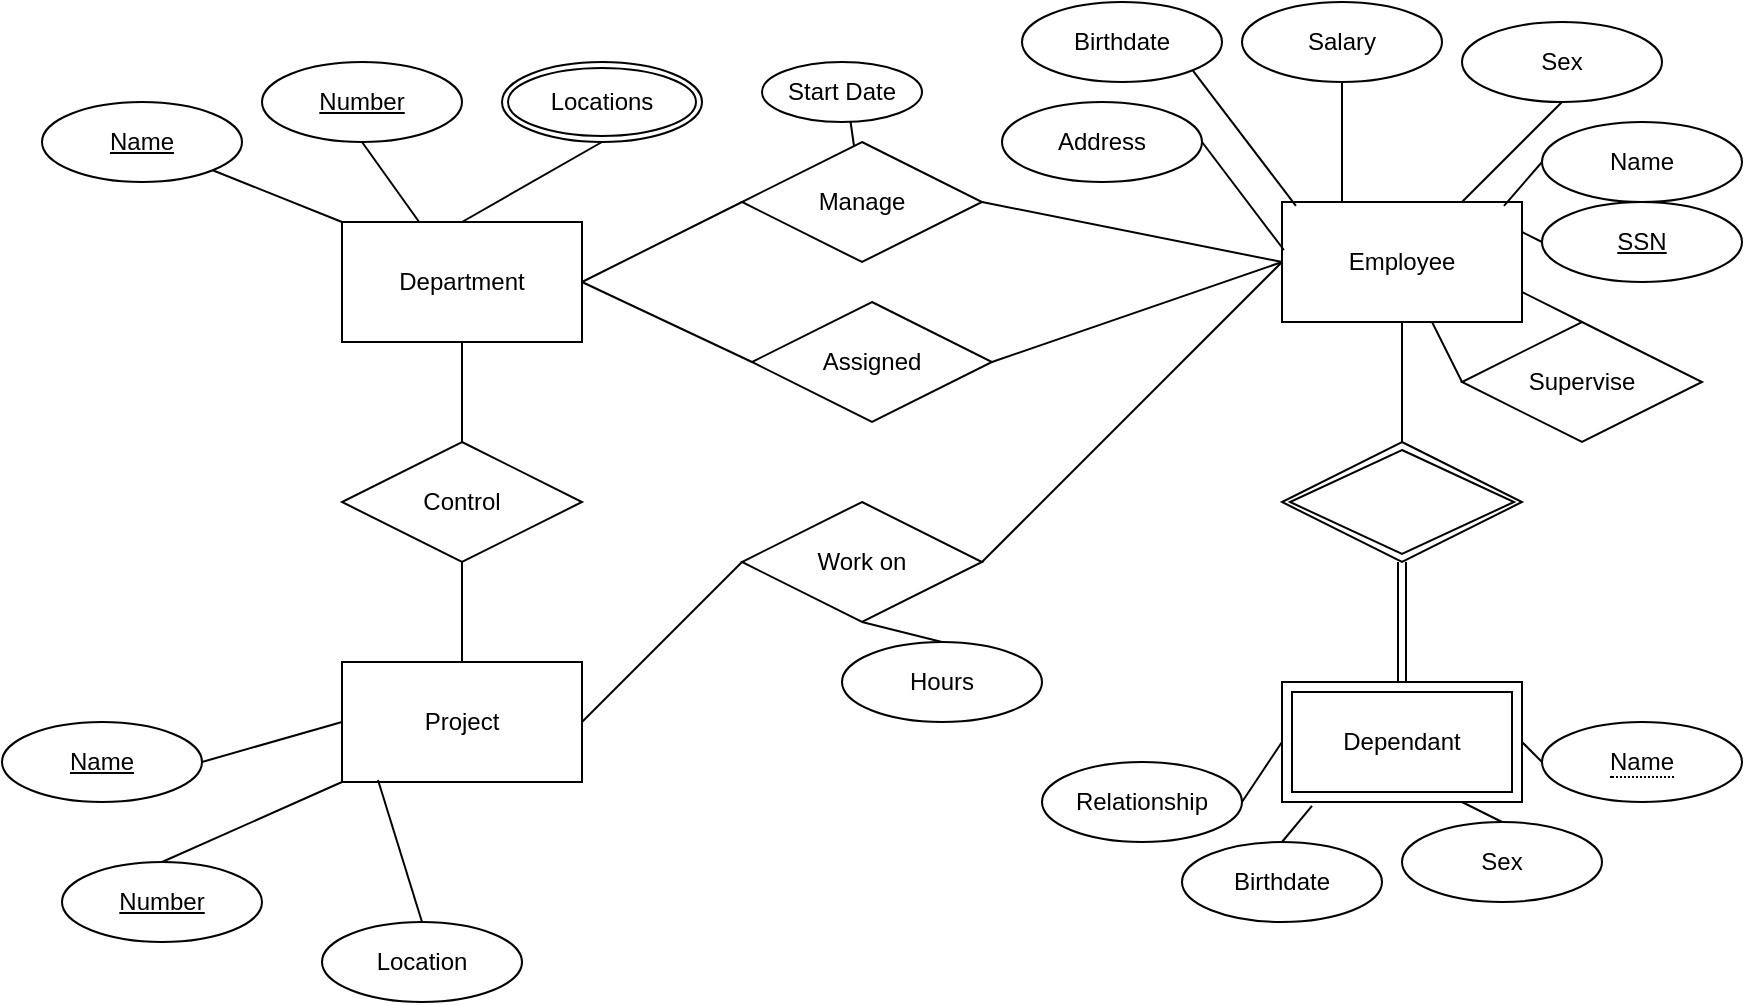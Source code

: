 <mxfile version="13.7.2" type="github">
  <diagram id="RuPCcFKOz_Ih0Zocibwq" name="Page-1">
    <mxGraphModel dx="1422" dy="713" grid="1" gridSize="10" guides="1" tooltips="1" connect="1" arrows="1" fold="1" page="1" pageScale="1" pageWidth="850" pageHeight="1100" math="0" shadow="0">
      <root>
        <mxCell id="0" />
        <mxCell id="1" parent="0" />
        <mxCell id="ZQklRnI-i_4SyAPOa3xh-1" value="Department" style="rounded=0;whiteSpace=wrap;html=1;" vertex="1" parent="1">
          <mxGeometry x="210" y="150" width="120" height="60" as="geometry" />
        </mxCell>
        <mxCell id="ZQklRnI-i_4SyAPOa3xh-2" value="" style="edgeStyle=orthogonalEdgeStyle;rounded=0;orthogonalLoop=1;jettySize=auto;html=1;endArrow=none;endFill=0;" edge="1" parent="1" source="ZQklRnI-i_4SyAPOa3xh-3" target="ZQklRnI-i_4SyAPOa3xh-8">
          <mxGeometry relative="1" as="geometry" />
        </mxCell>
        <mxCell id="ZQklRnI-i_4SyAPOa3xh-3" value="Employee" style="rounded=0;whiteSpace=wrap;html=1;" vertex="1" parent="1">
          <mxGeometry x="680" y="140" width="120" height="60" as="geometry" />
        </mxCell>
        <mxCell id="ZQklRnI-i_4SyAPOa3xh-4" style="edgeStyle=none;rounded=0;orthogonalLoop=1;jettySize=auto;html=1;exitX=1;exitY=0.5;exitDx=0;exitDy=0;entryX=0;entryY=0.5;entryDx=0;entryDy=0;endArrow=none;endFill=0;" edge="1" parent="1" source="ZQklRnI-i_4SyAPOa3xh-5" target="ZQklRnI-i_4SyAPOa3xh-56">
          <mxGeometry relative="1" as="geometry" />
        </mxCell>
        <mxCell id="ZQklRnI-i_4SyAPOa3xh-5" value="Project" style="rounded=0;whiteSpace=wrap;html=1;" vertex="1" parent="1">
          <mxGeometry x="210" y="370" width="120" height="60" as="geometry" />
        </mxCell>
        <mxCell id="ZQklRnI-i_4SyAPOa3xh-6" value="Dependant" style="shape=ext;margin=3;double=1;whiteSpace=wrap;html=1;align=center;shadow=0;gradientColor=none;" vertex="1" parent="1">
          <mxGeometry x="680" y="380" width="120" height="60" as="geometry" />
        </mxCell>
        <mxCell id="ZQklRnI-i_4SyAPOa3xh-7" value="" style="edgeStyle=orthogonalEdgeStyle;rounded=0;orthogonalLoop=1;jettySize=auto;html=1;shape=link;" edge="1" parent="1" source="ZQklRnI-i_4SyAPOa3xh-8" target="ZQklRnI-i_4SyAPOa3xh-6">
          <mxGeometry relative="1" as="geometry" />
        </mxCell>
        <mxCell id="ZQklRnI-i_4SyAPOa3xh-8" value="" style="shape=rhombus;double=1;perimeter=rhombusPerimeter;whiteSpace=wrap;html=1;align=center;shadow=0;gradientColor=none;" vertex="1" parent="1">
          <mxGeometry x="680" y="260" width="120" height="60" as="geometry" />
        </mxCell>
        <mxCell id="ZQklRnI-i_4SyAPOa3xh-9" style="rounded=0;orthogonalLoop=1;jettySize=auto;html=1;exitX=1;exitY=1;exitDx=0;exitDy=0;entryX=0;entryY=0;entryDx=0;entryDy=0;endArrow=none;endFill=0;" edge="1" parent="1" source="ZQklRnI-i_4SyAPOa3xh-10" target="ZQklRnI-i_4SyAPOa3xh-1">
          <mxGeometry relative="1" as="geometry" />
        </mxCell>
        <mxCell id="ZQklRnI-i_4SyAPOa3xh-10" value="Name" style="ellipse;whiteSpace=wrap;html=1;align=center;fontStyle=4;shadow=0;gradientColor=none;" vertex="1" parent="1">
          <mxGeometry x="60" y="90" width="100" height="40" as="geometry" />
        </mxCell>
        <mxCell id="ZQklRnI-i_4SyAPOa3xh-11" style="edgeStyle=none;rounded=0;orthogonalLoop=1;jettySize=auto;html=1;exitX=0.5;exitY=1;exitDx=0;exitDy=0;endArrow=none;endFill=0;" edge="1" parent="1" source="ZQklRnI-i_4SyAPOa3xh-12" target="ZQklRnI-i_4SyAPOa3xh-1">
          <mxGeometry relative="1" as="geometry" />
        </mxCell>
        <mxCell id="ZQklRnI-i_4SyAPOa3xh-12" value="Number" style="ellipse;whiteSpace=wrap;html=1;align=center;fontStyle=4;shadow=0;gradientColor=none;" vertex="1" parent="1">
          <mxGeometry x="170" y="70" width="100" height="40" as="geometry" />
        </mxCell>
        <mxCell id="ZQklRnI-i_4SyAPOa3xh-13" style="edgeStyle=none;rounded=0;orthogonalLoop=1;jettySize=auto;html=1;exitX=0.5;exitY=1;exitDx=0;exitDy=0;entryX=0.5;entryY=0;entryDx=0;entryDy=0;endArrow=none;endFill=0;" edge="1" parent="1" source="ZQklRnI-i_4SyAPOa3xh-14" target="ZQklRnI-i_4SyAPOa3xh-1">
          <mxGeometry relative="1" as="geometry" />
        </mxCell>
        <mxCell id="ZQklRnI-i_4SyAPOa3xh-14" value="Locations" style="ellipse;shape=doubleEllipse;margin=3;whiteSpace=wrap;html=1;align=center;shadow=0;gradientColor=none;" vertex="1" parent="1">
          <mxGeometry x="290" y="70" width="100" height="40" as="geometry" />
        </mxCell>
        <mxCell id="ZQklRnI-i_4SyAPOa3xh-15" style="edgeStyle=none;rounded=0;orthogonalLoop=1;jettySize=auto;html=1;exitX=1;exitY=0.5;exitDx=0;exitDy=0;entryX=0;entryY=0.5;entryDx=0;entryDy=0;endArrow=none;endFill=0;" edge="1" parent="1" source="ZQklRnI-i_4SyAPOa3xh-16" target="ZQklRnI-i_4SyAPOa3xh-5">
          <mxGeometry relative="1" as="geometry" />
        </mxCell>
        <mxCell id="ZQklRnI-i_4SyAPOa3xh-16" value="Name" style="ellipse;whiteSpace=wrap;html=1;align=center;fontStyle=4;shadow=0;gradientColor=none;" vertex="1" parent="1">
          <mxGeometry x="40" y="400" width="100" height="40" as="geometry" />
        </mxCell>
        <mxCell id="ZQklRnI-i_4SyAPOa3xh-17" style="edgeStyle=none;rounded=0;orthogonalLoop=1;jettySize=auto;html=1;exitX=0.5;exitY=0;exitDx=0;exitDy=0;entryX=0;entryY=1;entryDx=0;entryDy=0;endArrow=none;endFill=0;" edge="1" parent="1" source="ZQklRnI-i_4SyAPOa3xh-18" target="ZQklRnI-i_4SyAPOa3xh-5">
          <mxGeometry relative="1" as="geometry" />
        </mxCell>
        <mxCell id="ZQklRnI-i_4SyAPOa3xh-18" value="Number" style="ellipse;whiteSpace=wrap;html=1;align=center;fontStyle=4;shadow=0;gradientColor=none;" vertex="1" parent="1">
          <mxGeometry x="70" y="470" width="100" height="40" as="geometry" />
        </mxCell>
        <mxCell id="ZQklRnI-i_4SyAPOa3xh-19" style="edgeStyle=none;rounded=0;orthogonalLoop=1;jettySize=auto;html=1;exitX=0.5;exitY=0;exitDx=0;exitDy=0;endArrow=none;endFill=0;entryX=0.15;entryY=0.983;entryDx=0;entryDy=0;entryPerimeter=0;" edge="1" parent="1" source="ZQklRnI-i_4SyAPOa3xh-20" target="ZQklRnI-i_4SyAPOa3xh-5">
          <mxGeometry relative="1" as="geometry">
            <mxPoint x="240" y="470" as="targetPoint" />
          </mxGeometry>
        </mxCell>
        <mxCell id="ZQklRnI-i_4SyAPOa3xh-20" value="Location" style="ellipse;whiteSpace=wrap;html=1;align=center;shadow=0;gradientColor=none;" vertex="1" parent="1">
          <mxGeometry x="200" y="500" width="100" height="40" as="geometry" />
        </mxCell>
        <mxCell id="ZQklRnI-i_4SyAPOa3xh-21" style="edgeStyle=none;rounded=0;orthogonalLoop=1;jettySize=auto;html=1;exitX=1;exitY=0;exitDx=0;exitDy=0;endArrow=none;endFill=0;" edge="1" parent="1" source="ZQklRnI-i_4SyAPOa3xh-18" target="ZQklRnI-i_4SyAPOa3xh-18">
          <mxGeometry relative="1" as="geometry" />
        </mxCell>
        <mxCell id="ZQklRnI-i_4SyAPOa3xh-22" style="edgeStyle=none;rounded=0;orthogonalLoop=1;jettySize=auto;html=1;exitX=0;exitY=0.5;exitDx=0;exitDy=0;entryX=1;entryY=0.25;entryDx=0;entryDy=0;endArrow=none;endFill=0;" edge="1" parent="1" source="ZQklRnI-i_4SyAPOa3xh-23" target="ZQklRnI-i_4SyAPOa3xh-3">
          <mxGeometry relative="1" as="geometry" />
        </mxCell>
        <mxCell id="ZQklRnI-i_4SyAPOa3xh-23" value="SSN" style="ellipse;whiteSpace=wrap;html=1;align=center;fontStyle=4;shadow=0;gradientColor=none;" vertex="1" parent="1">
          <mxGeometry x="810" y="140" width="100" height="40" as="geometry" />
        </mxCell>
        <mxCell id="ZQklRnI-i_4SyAPOa3xh-24" style="edgeStyle=none;rounded=0;orthogonalLoop=1;jettySize=auto;html=1;exitX=0;exitY=0.5;exitDx=0;exitDy=0;entryX=0.925;entryY=0.033;entryDx=0;entryDy=0;entryPerimeter=0;endArrow=none;endFill=0;" edge="1" parent="1" source="ZQklRnI-i_4SyAPOa3xh-25" target="ZQklRnI-i_4SyAPOa3xh-3">
          <mxGeometry relative="1" as="geometry" />
        </mxCell>
        <mxCell id="ZQklRnI-i_4SyAPOa3xh-25" value="Name" style="ellipse;whiteSpace=wrap;html=1;align=center;shadow=0;gradientColor=none;" vertex="1" parent="1">
          <mxGeometry x="810" y="100" width="100" height="40" as="geometry" />
        </mxCell>
        <mxCell id="ZQklRnI-i_4SyAPOa3xh-26" style="edgeStyle=none;rounded=0;orthogonalLoop=1;jettySize=auto;html=1;exitX=1;exitY=0.5;exitDx=0;exitDy=0;entryX=0.008;entryY=0.4;entryDx=0;entryDy=0;entryPerimeter=0;endArrow=none;endFill=0;" edge="1" parent="1" source="ZQklRnI-i_4SyAPOa3xh-27" target="ZQklRnI-i_4SyAPOa3xh-3">
          <mxGeometry relative="1" as="geometry" />
        </mxCell>
        <mxCell id="ZQklRnI-i_4SyAPOa3xh-27" value="Address" style="ellipse;whiteSpace=wrap;html=1;align=center;shadow=0;gradientColor=none;" vertex="1" parent="1">
          <mxGeometry x="540" y="90" width="100" height="40" as="geometry" />
        </mxCell>
        <mxCell id="ZQklRnI-i_4SyAPOa3xh-28" style="edgeStyle=none;rounded=0;orthogonalLoop=1;jettySize=auto;html=1;exitX=0.5;exitY=1;exitDx=0;exitDy=0;endArrow=none;endFill=0;" edge="1" parent="1" source="ZQklRnI-i_4SyAPOa3xh-29" target="ZQklRnI-i_4SyAPOa3xh-3">
          <mxGeometry relative="1" as="geometry" />
        </mxCell>
        <mxCell id="ZQklRnI-i_4SyAPOa3xh-29" value="Sex" style="ellipse;whiteSpace=wrap;html=1;align=center;shadow=0;gradientColor=none;" vertex="1" parent="1">
          <mxGeometry x="770" y="50" width="100" height="40" as="geometry" />
        </mxCell>
        <mxCell id="ZQklRnI-i_4SyAPOa3xh-30" style="edgeStyle=none;rounded=0;orthogonalLoop=1;jettySize=auto;html=1;exitX=0.5;exitY=1;exitDx=0;exitDy=0;entryX=0.25;entryY=0;entryDx=0;entryDy=0;endArrow=none;endFill=0;" edge="1" parent="1" source="ZQklRnI-i_4SyAPOa3xh-31" target="ZQklRnI-i_4SyAPOa3xh-3">
          <mxGeometry relative="1" as="geometry" />
        </mxCell>
        <mxCell id="ZQklRnI-i_4SyAPOa3xh-31" value="Salary" style="ellipse;whiteSpace=wrap;html=1;align=center;shadow=0;gradientColor=none;" vertex="1" parent="1">
          <mxGeometry x="660" y="40" width="100" height="40" as="geometry" />
        </mxCell>
        <mxCell id="ZQklRnI-i_4SyAPOa3xh-32" style="edgeStyle=none;rounded=0;orthogonalLoop=1;jettySize=auto;html=1;exitX=1;exitY=1;exitDx=0;exitDy=0;entryX=0.058;entryY=0.033;entryDx=0;entryDy=0;entryPerimeter=0;endArrow=none;endFill=0;" edge="1" parent="1" source="ZQklRnI-i_4SyAPOa3xh-33" target="ZQklRnI-i_4SyAPOa3xh-3">
          <mxGeometry relative="1" as="geometry" />
        </mxCell>
        <mxCell id="ZQklRnI-i_4SyAPOa3xh-33" value="Birthdate" style="ellipse;whiteSpace=wrap;html=1;align=center;shadow=0;gradientColor=none;" vertex="1" parent="1">
          <mxGeometry x="550" y="40" width="100" height="40" as="geometry" />
        </mxCell>
        <mxCell id="ZQklRnI-i_4SyAPOa3xh-34" style="edgeStyle=none;rounded=0;orthogonalLoop=1;jettySize=auto;html=1;exitX=1;exitY=1;exitDx=0;exitDy=0;endArrow=none;endFill=0;" edge="1" parent="1" source="ZQklRnI-i_4SyAPOa3xh-31" target="ZQklRnI-i_4SyAPOa3xh-31">
          <mxGeometry relative="1" as="geometry" />
        </mxCell>
        <mxCell id="ZQklRnI-i_4SyAPOa3xh-35" style="edgeStyle=none;rounded=0;orthogonalLoop=1;jettySize=auto;html=1;exitX=0.5;exitY=0;exitDx=0;exitDy=0;entryX=0.125;entryY=1.033;entryDx=0;entryDy=0;entryPerimeter=0;endArrow=none;endFill=0;" edge="1" parent="1" source="ZQklRnI-i_4SyAPOa3xh-36" target="ZQklRnI-i_4SyAPOa3xh-6">
          <mxGeometry relative="1" as="geometry" />
        </mxCell>
        <mxCell id="ZQklRnI-i_4SyAPOa3xh-36" value="Birthdate" style="ellipse;whiteSpace=wrap;html=1;align=center;shadow=0;gradientColor=none;" vertex="1" parent="1">
          <mxGeometry x="630" y="460" width="100" height="40" as="geometry" />
        </mxCell>
        <mxCell id="ZQklRnI-i_4SyAPOa3xh-37" style="edgeStyle=none;rounded=0;orthogonalLoop=1;jettySize=auto;html=1;exitX=1;exitY=0.5;exitDx=0;exitDy=0;entryX=0;entryY=0.5;entryDx=0;entryDy=0;endArrow=none;endFill=0;" edge="1" parent="1" source="ZQklRnI-i_4SyAPOa3xh-38" target="ZQklRnI-i_4SyAPOa3xh-6">
          <mxGeometry relative="1" as="geometry" />
        </mxCell>
        <mxCell id="ZQklRnI-i_4SyAPOa3xh-38" value="Relationship" style="ellipse;whiteSpace=wrap;html=1;align=center;shadow=0;gradientColor=none;" vertex="1" parent="1">
          <mxGeometry x="560" y="420" width="100" height="40" as="geometry" />
        </mxCell>
        <mxCell id="ZQklRnI-i_4SyAPOa3xh-39" style="edgeStyle=none;rounded=0;orthogonalLoop=1;jettySize=auto;html=1;exitX=0.5;exitY=0;exitDx=0;exitDy=0;entryX=0.75;entryY=1;entryDx=0;entryDy=0;endArrow=none;endFill=0;" edge="1" parent="1" source="ZQklRnI-i_4SyAPOa3xh-40" target="ZQklRnI-i_4SyAPOa3xh-6">
          <mxGeometry relative="1" as="geometry" />
        </mxCell>
        <mxCell id="ZQklRnI-i_4SyAPOa3xh-40" value="Sex" style="ellipse;whiteSpace=wrap;html=1;align=center;shadow=0;gradientColor=none;" vertex="1" parent="1">
          <mxGeometry x="740" y="450" width="100" height="40" as="geometry" />
        </mxCell>
        <mxCell id="ZQklRnI-i_4SyAPOa3xh-41" style="edgeStyle=none;rounded=0;orthogonalLoop=1;jettySize=auto;html=1;exitX=0;exitY=0.5;exitDx=0;exitDy=0;entryX=1;entryY=0.5;entryDx=0;entryDy=0;endArrow=none;endFill=0;" edge="1" parent="1" source="ZQklRnI-i_4SyAPOa3xh-42" target="ZQklRnI-i_4SyAPOa3xh-6">
          <mxGeometry relative="1" as="geometry" />
        </mxCell>
        <mxCell id="ZQklRnI-i_4SyAPOa3xh-42" value="&lt;span style=&quot;border-bottom: 1px dotted&quot;&gt;Name&lt;/span&gt;" style="ellipse;whiteSpace=wrap;html=1;align=center;shadow=0;gradientColor=none;" vertex="1" parent="1">
          <mxGeometry x="810" y="400" width="100" height="40" as="geometry" />
        </mxCell>
        <mxCell id="ZQklRnI-i_4SyAPOa3xh-43" style="edgeStyle=none;rounded=0;orthogonalLoop=1;jettySize=auto;html=1;exitX=0;exitY=0.5;exitDx=0;exitDy=0;entryX=1;entryY=0.5;entryDx=0;entryDy=0;endArrow=none;endFill=0;" edge="1" parent="1" source="ZQklRnI-i_4SyAPOa3xh-45" target="ZQklRnI-i_4SyAPOa3xh-1">
          <mxGeometry relative="1" as="geometry" />
        </mxCell>
        <mxCell id="ZQklRnI-i_4SyAPOa3xh-44" style="edgeStyle=none;rounded=0;orthogonalLoop=1;jettySize=auto;html=1;exitX=1;exitY=0.5;exitDx=0;exitDy=0;entryX=0;entryY=0.5;entryDx=0;entryDy=0;endArrow=none;endFill=0;" edge="1" parent="1" source="ZQklRnI-i_4SyAPOa3xh-45" target="ZQklRnI-i_4SyAPOa3xh-3">
          <mxGeometry relative="1" as="geometry" />
        </mxCell>
        <mxCell id="ZQklRnI-i_4SyAPOa3xh-45" value="Manage" style="shape=rhombus;perimeter=rhombusPerimeter;whiteSpace=wrap;html=1;align=center;shadow=0;gradientColor=none;" vertex="1" parent="1">
          <mxGeometry x="410" y="110" width="120" height="60" as="geometry" />
        </mxCell>
        <mxCell id="ZQklRnI-i_4SyAPOa3xh-46" style="edgeStyle=none;rounded=0;orthogonalLoop=1;jettySize=auto;html=1;exitX=1;exitY=0;exitDx=0;exitDy=0;endArrow=none;endFill=0;" edge="1" parent="1" source="ZQklRnI-i_4SyAPOa3xh-33" target="ZQklRnI-i_4SyAPOa3xh-33">
          <mxGeometry relative="1" as="geometry" />
        </mxCell>
        <mxCell id="ZQklRnI-i_4SyAPOa3xh-47" style="edgeStyle=none;rounded=0;orthogonalLoop=1;jettySize=auto;html=1;exitX=0.5;exitY=0;exitDx=0;exitDy=0;endArrow=none;endFill=0;" edge="1" parent="1" source="ZQklRnI-i_4SyAPOa3xh-48" target="ZQklRnI-i_4SyAPOa3xh-45">
          <mxGeometry relative="1" as="geometry" />
        </mxCell>
        <mxCell id="ZQklRnI-i_4SyAPOa3xh-48" value="Start Date" style="ellipse;whiteSpace=wrap;html=1;align=center;shadow=0;gradientColor=none;" vertex="1" parent="1">
          <mxGeometry x="420" y="70" width="80" height="30" as="geometry" />
        </mxCell>
        <mxCell id="ZQklRnI-i_4SyAPOa3xh-49" style="edgeStyle=none;rounded=0;orthogonalLoop=1;jettySize=auto;html=1;exitX=0.5;exitY=1;exitDx=0;exitDy=0;entryX=0.5;entryY=0;entryDx=0;entryDy=0;endArrow=none;endFill=0;" edge="1" parent="1" source="ZQklRnI-i_4SyAPOa3xh-51" target="ZQklRnI-i_4SyAPOa3xh-5">
          <mxGeometry relative="1" as="geometry" />
        </mxCell>
        <mxCell id="ZQklRnI-i_4SyAPOa3xh-50" style="edgeStyle=none;rounded=0;orthogonalLoop=1;jettySize=auto;html=1;exitX=0.5;exitY=0;exitDx=0;exitDy=0;entryX=0.5;entryY=1;entryDx=0;entryDy=0;endArrow=none;endFill=0;" edge="1" parent="1" source="ZQklRnI-i_4SyAPOa3xh-51" target="ZQklRnI-i_4SyAPOa3xh-1">
          <mxGeometry relative="1" as="geometry" />
        </mxCell>
        <mxCell id="ZQklRnI-i_4SyAPOa3xh-51" value="Control" style="shape=rhombus;perimeter=rhombusPerimeter;whiteSpace=wrap;html=1;align=center;shadow=0;gradientColor=none;" vertex="1" parent="1">
          <mxGeometry x="210" y="260" width="120" height="60" as="geometry" />
        </mxCell>
        <mxCell id="ZQklRnI-i_4SyAPOa3xh-52" style="edgeStyle=none;rounded=0;orthogonalLoop=1;jettySize=auto;html=1;exitX=1;exitY=0.5;exitDx=0;exitDy=0;entryX=0;entryY=0.5;entryDx=0;entryDy=0;endArrow=none;endFill=0;" edge="1" parent="1" source="ZQklRnI-i_4SyAPOa3xh-54" target="ZQklRnI-i_4SyAPOa3xh-3">
          <mxGeometry relative="1" as="geometry" />
        </mxCell>
        <mxCell id="ZQklRnI-i_4SyAPOa3xh-53" style="edgeStyle=none;rounded=0;orthogonalLoop=1;jettySize=auto;html=1;exitX=0;exitY=0.5;exitDx=0;exitDy=0;entryX=1;entryY=0.5;entryDx=0;entryDy=0;endArrow=none;endFill=0;" edge="1" parent="1" source="ZQklRnI-i_4SyAPOa3xh-54" target="ZQklRnI-i_4SyAPOa3xh-1">
          <mxGeometry relative="1" as="geometry" />
        </mxCell>
        <mxCell id="ZQklRnI-i_4SyAPOa3xh-54" value="Assigned" style="shape=rhombus;perimeter=rhombusPerimeter;whiteSpace=wrap;html=1;align=center;shadow=0;gradientColor=none;" vertex="1" parent="1">
          <mxGeometry x="415" y="190" width="120" height="60" as="geometry" />
        </mxCell>
        <mxCell id="ZQklRnI-i_4SyAPOa3xh-55" style="edgeStyle=none;rounded=0;orthogonalLoop=1;jettySize=auto;html=1;exitX=1;exitY=0.5;exitDx=0;exitDy=0;entryX=0;entryY=0.5;entryDx=0;entryDy=0;endArrow=none;endFill=0;" edge="1" parent="1" source="ZQklRnI-i_4SyAPOa3xh-56" target="ZQklRnI-i_4SyAPOa3xh-3">
          <mxGeometry relative="1" as="geometry" />
        </mxCell>
        <mxCell id="ZQklRnI-i_4SyAPOa3xh-56" value="Work on" style="shape=rhombus;perimeter=rhombusPerimeter;whiteSpace=wrap;html=1;align=center;shadow=0;gradientColor=none;" vertex="1" parent="1">
          <mxGeometry x="410" y="290" width="120" height="60" as="geometry" />
        </mxCell>
        <mxCell id="ZQklRnI-i_4SyAPOa3xh-57" style="edgeStyle=none;rounded=0;orthogonalLoop=1;jettySize=auto;html=1;exitX=0.5;exitY=0;exitDx=0;exitDy=0;entryX=0.5;entryY=1;entryDx=0;entryDy=0;endArrow=none;endFill=0;" edge="1" parent="1" source="ZQklRnI-i_4SyAPOa3xh-58" target="ZQklRnI-i_4SyAPOa3xh-56">
          <mxGeometry relative="1" as="geometry" />
        </mxCell>
        <mxCell id="ZQklRnI-i_4SyAPOa3xh-58" value="Hours" style="ellipse;whiteSpace=wrap;html=1;align=center;shadow=0;gradientColor=none;" vertex="1" parent="1">
          <mxGeometry x="460" y="360" width="100" height="40" as="geometry" />
        </mxCell>
        <mxCell id="ZQklRnI-i_4SyAPOa3xh-59" style="edgeStyle=none;rounded=0;orthogonalLoop=1;jettySize=auto;html=1;exitX=0.5;exitY=0;exitDx=0;exitDy=0;entryX=1;entryY=0.75;entryDx=0;entryDy=0;endArrow=none;endFill=0;" edge="1" parent="1" source="ZQklRnI-i_4SyAPOa3xh-61" target="ZQklRnI-i_4SyAPOa3xh-3">
          <mxGeometry relative="1" as="geometry" />
        </mxCell>
        <mxCell id="ZQklRnI-i_4SyAPOa3xh-60" style="edgeStyle=none;rounded=0;orthogonalLoop=1;jettySize=auto;html=1;exitX=0;exitY=0.5;exitDx=0;exitDy=0;endArrow=none;endFill=0;" edge="1" parent="1" source="ZQklRnI-i_4SyAPOa3xh-61" target="ZQklRnI-i_4SyAPOa3xh-3">
          <mxGeometry relative="1" as="geometry" />
        </mxCell>
        <mxCell id="ZQklRnI-i_4SyAPOa3xh-61" value="Supervise" style="shape=rhombus;perimeter=rhombusPerimeter;whiteSpace=wrap;html=1;align=center;shadow=0;gradientColor=none;" vertex="1" parent="1">
          <mxGeometry x="770" y="200" width="120" height="60" as="geometry" />
        </mxCell>
      </root>
    </mxGraphModel>
  </diagram>
</mxfile>
